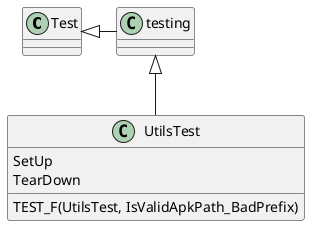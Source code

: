 @startuml

Test <|- testing
testing <|-- UtilsTest

class UtilsTest {
SetUp
TearDown
TEST_F(UtilsTest, IsValidApkPath_BadPrefix)
}


@enduml